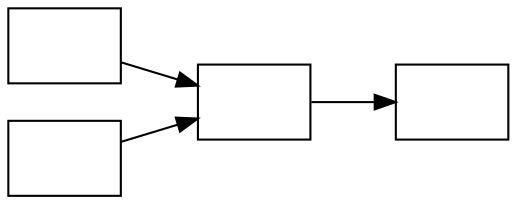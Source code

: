 digraph {
    graph [rankdir=LR];
    node  [shape=rect];

    SUT        -> atoum;
    assertions -> atoum;
    atoum      -> rapports [label=" ", texlbl="exécution"];

    SUT        [label=" ", texlbl="SUT"       ];
    assertions [label=" ", texlbl="assertions"];
    atoum      [label=" ", texlbl="atoum"     ];
    rapports   [label=" ", texlbl="rapports"  ];
}
